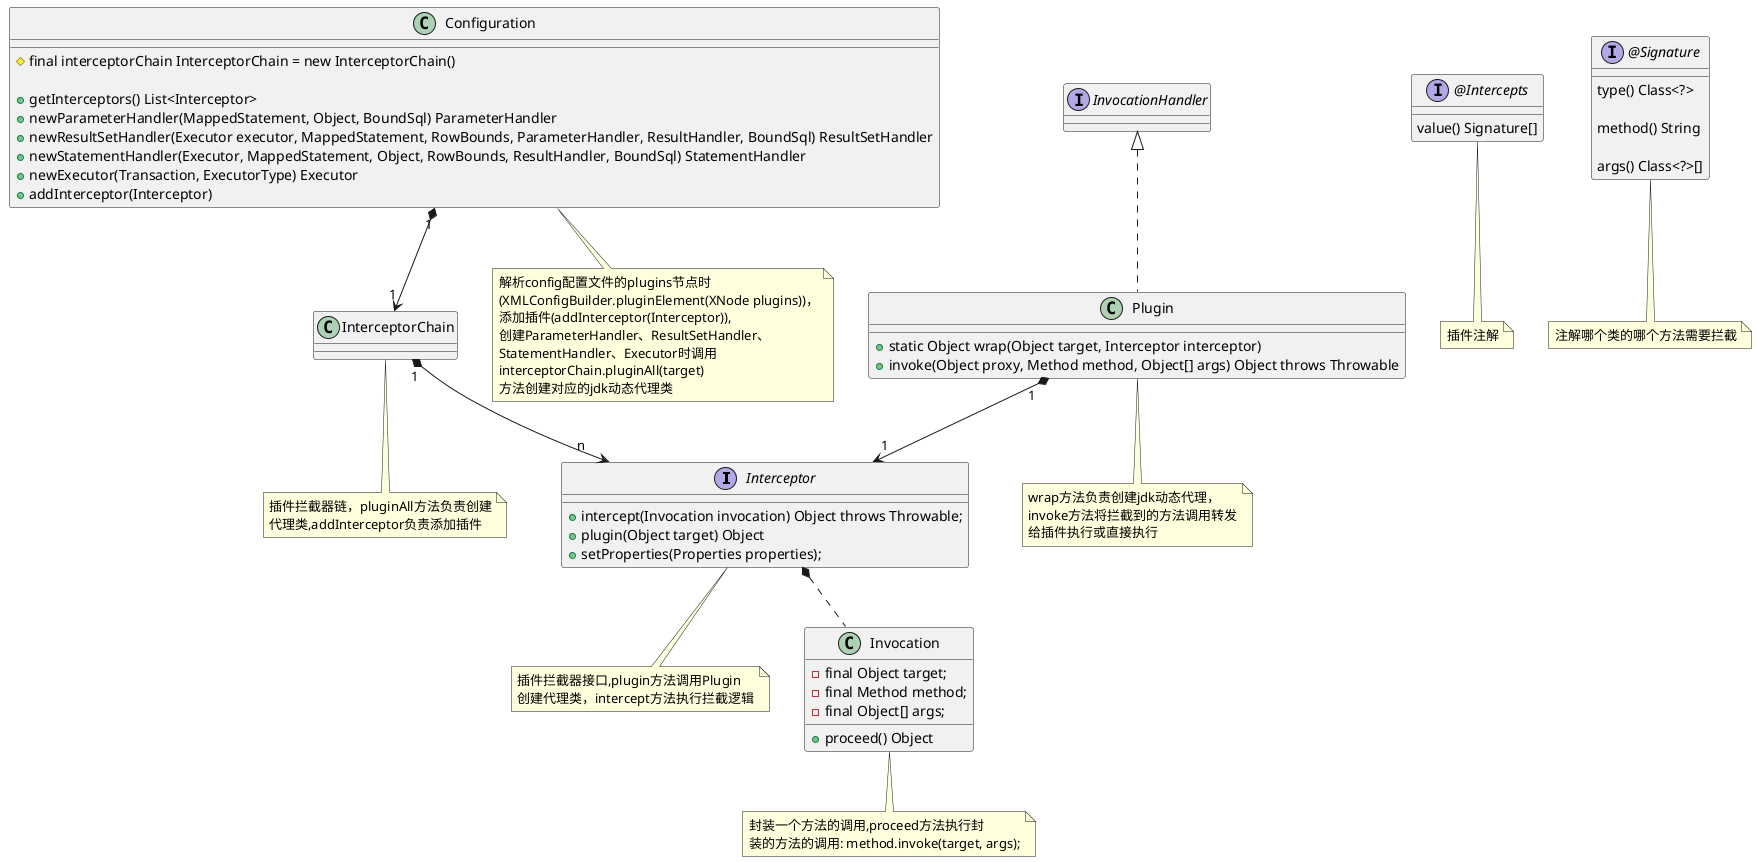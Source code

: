 @startuml

interface Interceptor {
  + intercept(Invocation invocation) Object throws Throwable;
  + plugin(Object target) Object
  + setProperties(Properties properties);
}
note bottom of Interceptor
  插件拦截器接口,plugin方法调用Plugin
  创建代理类，intercept方法执行拦截逻辑
end note

class InterceptorChain
note bottom of InterceptorChain
  插件拦截器链，pluginAll方法负责创建
  代理类,addInterceptor负责添加插件
end note

class Invocation {
  - final Object target;
  - final Method method;
  - final Object[] args;

  + proceed() Object
}
note bottom of Invocation
  封装一个方法的调用,proceed方法执行封
  装的方法的调用: method.invoke(target, args);
end note

class Plugin implements InvocationHandler {
  + static Object wrap(Object target, Interceptor interceptor)
  + invoke(Object proxy, Method method, Object[] args) Object throws Throwable
}
note bottom of Plugin
  wrap方法负责创建jdk动态代理，
  invoke方法将拦截到的方法调用转发
  给插件执行或直接执行
end note

class Configuration {
  #  final interceptorChain InterceptorChain = new InterceptorChain()

  + getInterceptors() List<Interceptor>
  + newParameterHandler(MappedStatement, Object, BoundSql) ParameterHandler
  + newResultSetHandler(Executor executor, MappedStatement, RowBounds, ParameterHandler, ResultHandler, BoundSql) ResultSetHandler
  + newStatementHandler(Executor, MappedStatement, Object, RowBounds, ResultHandler, BoundSql) StatementHandler
  + newExecutor(Transaction, ExecutorType) Executor
  + addInterceptor(Interceptor)
}
note bottom of Configuration
  解析config配置文件的plugins节点时
  (XMLConfigBuilder.pluginElement(XNode plugins))，
  添加插件(addInterceptor(Interceptor)),
  创建ParameterHandler、ResultSetHandler、
  StatementHandler、Executor时调用
  interceptorChain.pluginAll(target)
  方法创建对应的jdk动态代理类
end note

interface @Intercepts {
  value() Signature[]
}
note bottom of @Intercepts
  插件注解
end note

interface @Signature {
  type() Class<?>

  method() String

  args() Class<?>[]
}
note bottom of @Signature
  注解哪个类的哪个方法需要拦截
end note

Configuration "1" *--> "1" InterceptorChain
InterceptorChain "1" *--> "n" Interceptor
Plugin "1" *--> "1" Interceptor
Interceptor *.. Invocation


@enduml